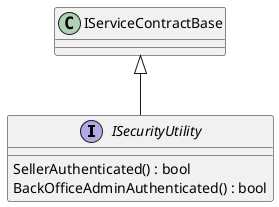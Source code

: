 @startuml
interface ISecurityUtility {
    SellerAuthenticated() : bool
    BackOfficeAdminAuthenticated() : bool
}
IServiceContractBase <|-- ISecurityUtility
@enduml

